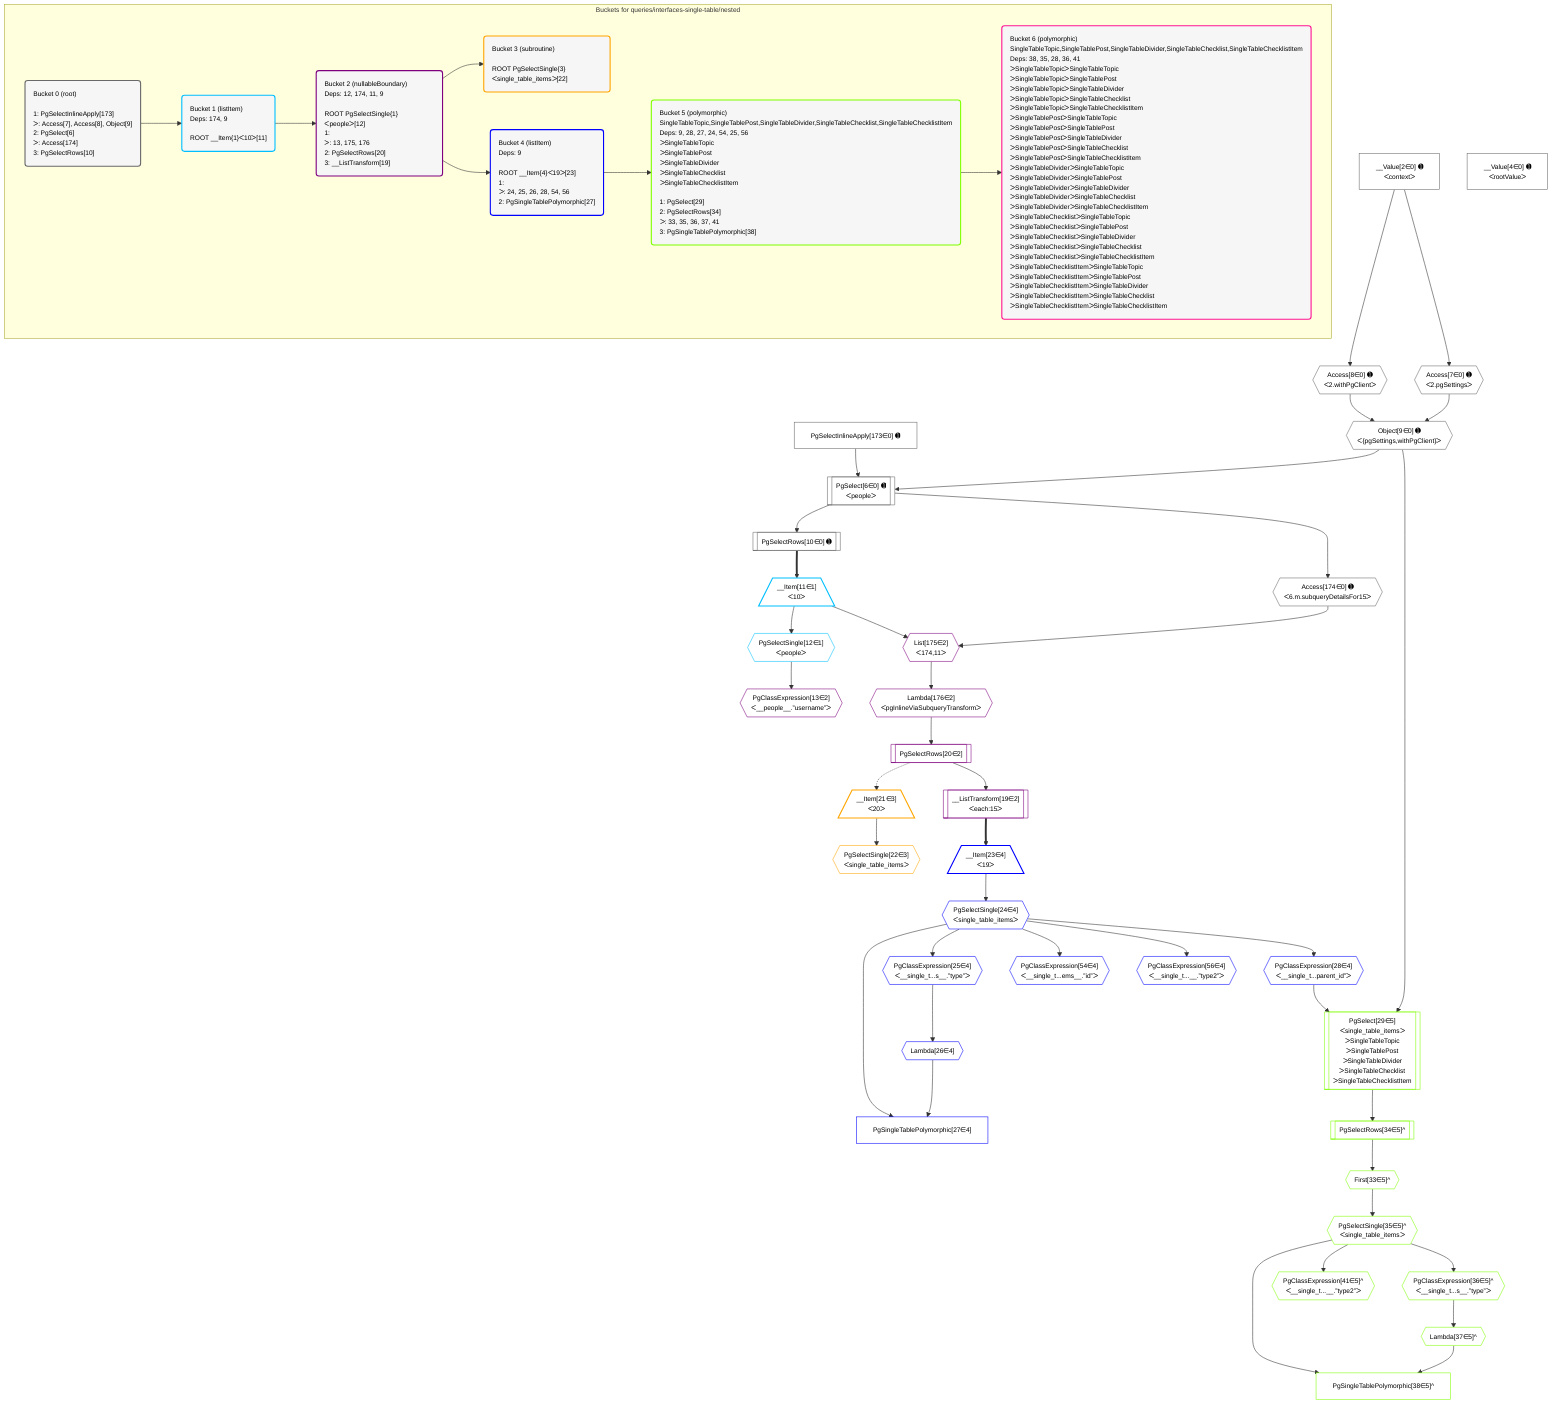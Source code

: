 %%{init: {'themeVariables': { 'fontSize': '12px'}}}%%
graph TD
    classDef path fill:#eee,stroke:#000,color:#000
    classDef plan fill:#fff,stroke-width:1px,color:#000
    classDef itemplan fill:#fff,stroke-width:2px,color:#000
    classDef unbatchedplan fill:#dff,stroke-width:1px,color:#000
    classDef sideeffectplan fill:#fcc,stroke-width:2px,color:#000
    classDef bucket fill:#f6f6f6,color:#000,stroke-width:2px,text-align:left


    %% plan dependencies
    PgSelect6[["PgSelect[6∈0] ➊<br />ᐸpeopleᐳ"]]:::plan
    Object9{{"Object[9∈0] ➊<br />ᐸ{pgSettings,withPgClient}ᐳ"}}:::plan
    PgSelectInlineApply173["PgSelectInlineApply[173∈0] ➊"]:::plan
    Object9 & PgSelectInlineApply173 --> PgSelect6
    Access7{{"Access[7∈0] ➊<br />ᐸ2.pgSettingsᐳ"}}:::plan
    Access8{{"Access[8∈0] ➊<br />ᐸ2.withPgClientᐳ"}}:::plan
    Access7 & Access8 --> Object9
    __Value2["__Value[2∈0] ➊<br />ᐸcontextᐳ"]:::plan
    __Value2 --> Access7
    __Value2 --> Access8
    PgSelectRows10[["PgSelectRows[10∈0] ➊"]]:::plan
    PgSelect6 --> PgSelectRows10
    Access174{{"Access[174∈0] ➊<br />ᐸ6.m.subqueryDetailsFor15ᐳ"}}:::plan
    PgSelect6 --> Access174
    __Value4["__Value[4∈0] ➊<br />ᐸrootValueᐳ"]:::plan
    __Item11[/"__Item[11∈1]<br />ᐸ10ᐳ"\]:::itemplan
    PgSelectRows10 ==> __Item11
    PgSelectSingle12{{"PgSelectSingle[12∈1]<br />ᐸpeopleᐳ"}}:::plan
    __Item11 --> PgSelectSingle12
    List175{{"List[175∈2]<br />ᐸ174,11ᐳ"}}:::plan
    Access174 & __Item11 --> List175
    PgClassExpression13{{"PgClassExpression[13∈2]<br />ᐸ__people__.”username”ᐳ"}}:::plan
    PgSelectSingle12 --> PgClassExpression13
    __ListTransform19[["__ListTransform[19∈2]<br />ᐸeach:15ᐳ"]]:::plan
    PgSelectRows20[["PgSelectRows[20∈2]"]]:::plan
    PgSelectRows20 --> __ListTransform19
    Lambda176{{"Lambda[176∈2]<br />ᐸpgInlineViaSubqueryTransformᐳ"}}:::plan
    Lambda176 --> PgSelectRows20
    List175 --> Lambda176
    __Item21[/"__Item[21∈3]<br />ᐸ20ᐳ"\]:::itemplan
    PgSelectRows20 -.-> __Item21
    PgSelectSingle22{{"PgSelectSingle[22∈3]<br />ᐸsingle_table_itemsᐳ"}}:::plan
    __Item21 --> PgSelectSingle22
    PgSingleTablePolymorphic27["PgSingleTablePolymorphic[27∈4]"]:::plan
    Lambda26{{"Lambda[26∈4]"}}:::plan
    PgSelectSingle24{{"PgSelectSingle[24∈4]<br />ᐸsingle_table_itemsᐳ"}}:::plan
    Lambda26 & PgSelectSingle24 --> PgSingleTablePolymorphic27
    __Item23[/"__Item[23∈4]<br />ᐸ19ᐳ"\]:::itemplan
    __ListTransform19 ==> __Item23
    __Item23 --> PgSelectSingle24
    PgClassExpression25{{"PgClassExpression[25∈4]<br />ᐸ__single_t...s__.”type”ᐳ"}}:::plan
    PgSelectSingle24 --> PgClassExpression25
    PgClassExpression25 --> Lambda26
    PgClassExpression28{{"PgClassExpression[28∈4]<br />ᐸ__single_t...parent_id”ᐳ"}}:::plan
    PgSelectSingle24 --> PgClassExpression28
    PgClassExpression54{{"PgClassExpression[54∈4]<br />ᐸ__single_t...ems__.”id”ᐳ"}}:::plan
    PgSelectSingle24 --> PgClassExpression54
    PgClassExpression56{{"PgClassExpression[56∈4]<br />ᐸ__single_t...__.”type2”ᐳ"}}:::plan
    PgSelectSingle24 --> PgClassExpression56
    PgSelect29[["PgSelect[29∈5]<br />ᐸsingle_table_itemsᐳ<br />ᐳSingleTableTopic<br />ᐳSingleTablePost<br />ᐳSingleTableDivider<br />ᐳSingleTableChecklist<br />ᐳSingleTableChecklistItem"]]:::plan
    Object9 & PgClassExpression28 --> PgSelect29
    PgSingleTablePolymorphic38["PgSingleTablePolymorphic[38∈5]^"]:::plan
    Lambda37{{"Lambda[37∈5]^"}}:::plan
    PgSelectSingle35{{"PgSelectSingle[35∈5]^<br />ᐸsingle_table_itemsᐳ"}}:::plan
    Lambda37 & PgSelectSingle35 --> PgSingleTablePolymorphic38
    First33{{"First[33∈5]^"}}:::plan
    PgSelectRows34[["PgSelectRows[34∈5]^"]]:::plan
    PgSelectRows34 --> First33
    PgSelect29 --> PgSelectRows34
    First33 --> PgSelectSingle35
    PgClassExpression36{{"PgClassExpression[36∈5]^<br />ᐸ__single_t...s__.”type”ᐳ"}}:::plan
    PgSelectSingle35 --> PgClassExpression36
    PgClassExpression36 --> Lambda37
    PgClassExpression41{{"PgClassExpression[41∈5]^<br />ᐸ__single_t...__.”type2”ᐳ"}}:::plan
    PgSelectSingle35 --> PgClassExpression41

    %% define steps

    subgraph "Buckets for queries/interfaces-single-table/nested"
    Bucket0("Bucket 0 (root)<br /><br />1: PgSelectInlineApply[173]<br />ᐳ: Access[7], Access[8], Object[9]<br />2: PgSelect[6]<br />ᐳ: Access[174]<br />3: PgSelectRows[10]"):::bucket
    classDef bucket0 stroke:#696969
    class Bucket0,__Value2,__Value4,PgSelect6,Access7,Access8,Object9,PgSelectRows10,PgSelectInlineApply173,Access174 bucket0
    Bucket1("Bucket 1 (listItem)<br />Deps: 174, 9<br /><br />ROOT __Item{1}ᐸ10ᐳ[11]"):::bucket
    classDef bucket1 stroke:#00bfff
    class Bucket1,__Item11,PgSelectSingle12 bucket1
    Bucket2("Bucket 2 (nullableBoundary)<br />Deps: 12, 174, 11, 9<br /><br />ROOT PgSelectSingle{1}ᐸpeopleᐳ[12]<br />1: <br />ᐳ: 13, 175, 176<br />2: PgSelectRows[20]<br />3: __ListTransform[19]"):::bucket
    classDef bucket2 stroke:#7f007f
    class Bucket2,PgClassExpression13,__ListTransform19,PgSelectRows20,List175,Lambda176 bucket2
    Bucket3("Bucket 3 (subroutine)<br /><br />ROOT PgSelectSingle{3}ᐸsingle_table_itemsᐳ[22]"):::bucket
    classDef bucket3 stroke:#ffa500
    class Bucket3,__Item21,PgSelectSingle22 bucket3
    Bucket4("Bucket 4 (listItem)<br />Deps: 9<br /><br />ROOT __Item{4}ᐸ19ᐳ[23]<br />1: <br />ᐳ: 24, 25, 26, 28, 54, 56<br />2: PgSingleTablePolymorphic[27]"):::bucket
    classDef bucket4 stroke:#0000ff
    class Bucket4,__Item23,PgSelectSingle24,PgClassExpression25,Lambda26,PgSingleTablePolymorphic27,PgClassExpression28,PgClassExpression54,PgClassExpression56 bucket4
    Bucket5("Bucket 5 (polymorphic)<br />SingleTableTopic,SingleTablePost,SingleTableDivider,SingleTableChecklist,SingleTableChecklistItem<br />Deps: 9, 28, 27, 24, 54, 25, 56<br />ᐳSingleTableTopic<br />ᐳSingleTablePost<br />ᐳSingleTableDivider<br />ᐳSingleTableChecklist<br />ᐳSingleTableChecklistItem<br /><br />1: PgSelect[29]<br />2: PgSelectRows[34]<br />ᐳ: 33, 35, 36, 37, 41<br />3: PgSingleTablePolymorphic[38]"):::bucket
    classDef bucket5 stroke:#7fff00
    class Bucket5,PgSelect29,First33,PgSelectRows34,PgSelectSingle35,PgClassExpression36,Lambda37,PgSingleTablePolymorphic38,PgClassExpression41 bucket5
    Bucket6("Bucket 6 (polymorphic)<br />SingleTableTopic,SingleTablePost,SingleTableDivider,SingleTableChecklist,SingleTableChecklistItem<br />Deps: 38, 35, 28, 36, 41<br />ᐳSingleTableTopicᐳSingleTableTopic<br />ᐳSingleTableTopicᐳSingleTablePost<br />ᐳSingleTableTopicᐳSingleTableDivider<br />ᐳSingleTableTopicᐳSingleTableChecklist<br />ᐳSingleTableTopicᐳSingleTableChecklistItem<br />ᐳSingleTablePostᐳSingleTableTopic<br />ᐳSingleTablePostᐳSingleTablePost<br />ᐳSingleTablePostᐳSingleTableDivider<br />ᐳSingleTablePostᐳSingleTableChecklist<br />ᐳSingleTablePostᐳSingleTableChecklistItem<br />ᐳSingleTableDividerᐳSingleTableTopic<br />ᐳSingleTableDividerᐳSingleTablePost<br />ᐳSingleTableDividerᐳSingleTableDivider<br />ᐳSingleTableDividerᐳSingleTableChecklist<br />ᐳSingleTableDividerᐳSingleTableChecklistItem<br />ᐳSingleTableChecklistᐳSingleTableTopic<br />ᐳSingleTableChecklistᐳSingleTablePost<br />ᐳSingleTableChecklistᐳSingleTableDivider<br />ᐳSingleTableChecklistᐳSingleTableChecklist<br />ᐳSingleTableChecklistᐳSingleTableChecklistItem<br />ᐳSingleTableChecklistItemᐳSingleTableTopic<br />ᐳSingleTableChecklistItemᐳSingleTablePost<br />ᐳSingleTableChecklistItemᐳSingleTableDivider<br />ᐳSingleTableChecklistItemᐳSingleTableChecklist<br />ᐳSingleTableChecklistItemᐳSingleTableChecklistItem"):::bucket
    classDef bucket6 stroke:#ff1493
    class Bucket6 bucket6
    Bucket0 --> Bucket1
    Bucket1 --> Bucket2
    Bucket2 --> Bucket3 & Bucket4
    Bucket4 --> Bucket5
    Bucket5 --> Bucket6
    end